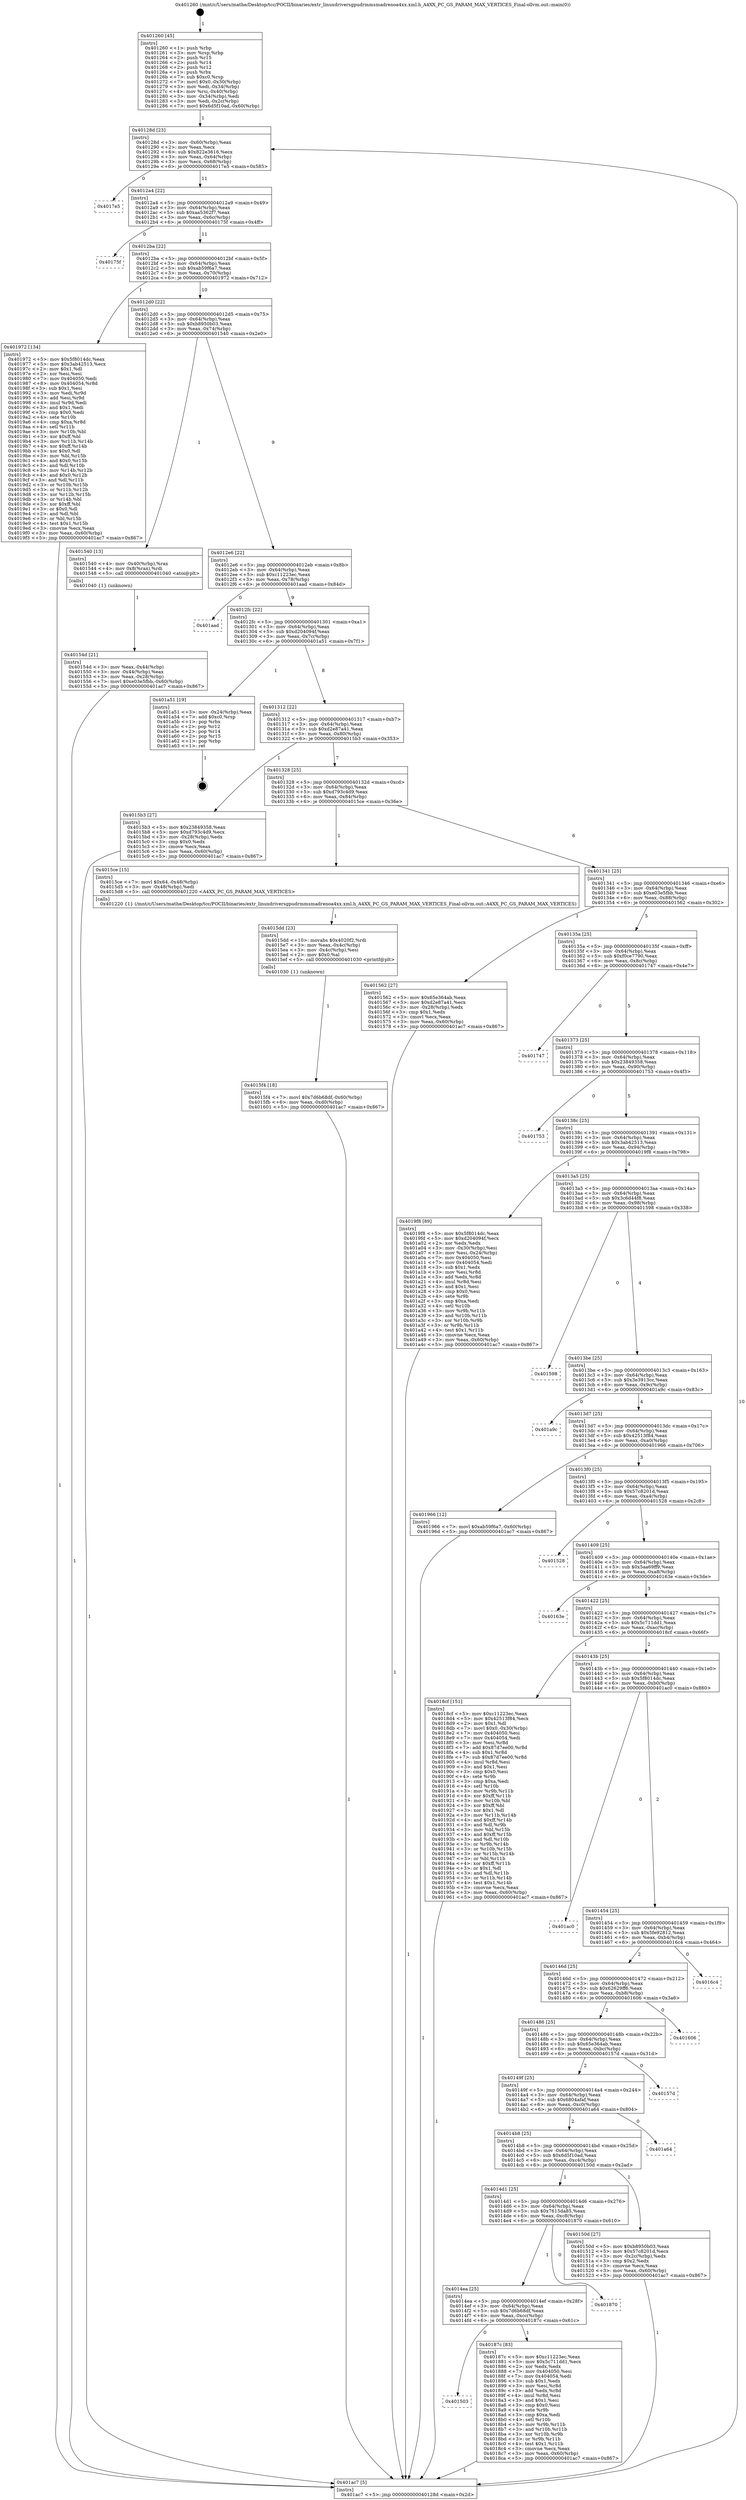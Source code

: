 digraph "0x401260" {
  label = "0x401260 (/mnt/c/Users/mathe/Desktop/tcc/POCII/binaries/extr_linuxdriversgpudrmmsmadrenoa4xx.xml.h_A4XX_PC_GS_PARAM_MAX_VERTICES_Final-ollvm.out::main(0))"
  labelloc = "t"
  node[shape=record]

  Entry [label="",width=0.3,height=0.3,shape=circle,fillcolor=black,style=filled]
  "0x40128d" [label="{
     0x40128d [23]\l
     | [instrs]\l
     &nbsp;&nbsp;0x40128d \<+3\>: mov -0x60(%rbp),%eax\l
     &nbsp;&nbsp;0x401290 \<+2\>: mov %eax,%ecx\l
     &nbsp;&nbsp;0x401292 \<+6\>: sub $0x822e3616,%ecx\l
     &nbsp;&nbsp;0x401298 \<+3\>: mov %eax,-0x64(%rbp)\l
     &nbsp;&nbsp;0x40129b \<+3\>: mov %ecx,-0x68(%rbp)\l
     &nbsp;&nbsp;0x40129e \<+6\>: je 00000000004017e5 \<main+0x585\>\l
  }"]
  "0x4017e5" [label="{
     0x4017e5\l
  }", style=dashed]
  "0x4012a4" [label="{
     0x4012a4 [22]\l
     | [instrs]\l
     &nbsp;&nbsp;0x4012a4 \<+5\>: jmp 00000000004012a9 \<main+0x49\>\l
     &nbsp;&nbsp;0x4012a9 \<+3\>: mov -0x64(%rbp),%eax\l
     &nbsp;&nbsp;0x4012ac \<+5\>: sub $0xaa5362f7,%eax\l
     &nbsp;&nbsp;0x4012b1 \<+3\>: mov %eax,-0x6c(%rbp)\l
     &nbsp;&nbsp;0x4012b4 \<+6\>: je 000000000040175f \<main+0x4ff\>\l
  }"]
  Exit [label="",width=0.3,height=0.3,shape=circle,fillcolor=black,style=filled,peripheries=2]
  "0x40175f" [label="{
     0x40175f\l
  }", style=dashed]
  "0x4012ba" [label="{
     0x4012ba [22]\l
     | [instrs]\l
     &nbsp;&nbsp;0x4012ba \<+5\>: jmp 00000000004012bf \<main+0x5f\>\l
     &nbsp;&nbsp;0x4012bf \<+3\>: mov -0x64(%rbp),%eax\l
     &nbsp;&nbsp;0x4012c2 \<+5\>: sub $0xab59f6a7,%eax\l
     &nbsp;&nbsp;0x4012c7 \<+3\>: mov %eax,-0x70(%rbp)\l
     &nbsp;&nbsp;0x4012ca \<+6\>: je 0000000000401972 \<main+0x712\>\l
  }"]
  "0x401503" [label="{
     0x401503\l
  }", style=dashed]
  "0x401972" [label="{
     0x401972 [134]\l
     | [instrs]\l
     &nbsp;&nbsp;0x401972 \<+5\>: mov $0x5f8014dc,%eax\l
     &nbsp;&nbsp;0x401977 \<+5\>: mov $0x3ab42513,%ecx\l
     &nbsp;&nbsp;0x40197c \<+2\>: mov $0x1,%dl\l
     &nbsp;&nbsp;0x40197e \<+2\>: xor %esi,%esi\l
     &nbsp;&nbsp;0x401980 \<+7\>: mov 0x404050,%edi\l
     &nbsp;&nbsp;0x401987 \<+8\>: mov 0x404054,%r8d\l
     &nbsp;&nbsp;0x40198f \<+3\>: sub $0x1,%esi\l
     &nbsp;&nbsp;0x401992 \<+3\>: mov %edi,%r9d\l
     &nbsp;&nbsp;0x401995 \<+3\>: add %esi,%r9d\l
     &nbsp;&nbsp;0x401998 \<+4\>: imul %r9d,%edi\l
     &nbsp;&nbsp;0x40199c \<+3\>: and $0x1,%edi\l
     &nbsp;&nbsp;0x40199f \<+3\>: cmp $0x0,%edi\l
     &nbsp;&nbsp;0x4019a2 \<+4\>: sete %r10b\l
     &nbsp;&nbsp;0x4019a6 \<+4\>: cmp $0xa,%r8d\l
     &nbsp;&nbsp;0x4019aa \<+4\>: setl %r11b\l
     &nbsp;&nbsp;0x4019ae \<+3\>: mov %r10b,%bl\l
     &nbsp;&nbsp;0x4019b1 \<+3\>: xor $0xff,%bl\l
     &nbsp;&nbsp;0x4019b4 \<+3\>: mov %r11b,%r14b\l
     &nbsp;&nbsp;0x4019b7 \<+4\>: xor $0xff,%r14b\l
     &nbsp;&nbsp;0x4019bb \<+3\>: xor $0x0,%dl\l
     &nbsp;&nbsp;0x4019be \<+3\>: mov %bl,%r15b\l
     &nbsp;&nbsp;0x4019c1 \<+4\>: and $0x0,%r15b\l
     &nbsp;&nbsp;0x4019c5 \<+3\>: and %dl,%r10b\l
     &nbsp;&nbsp;0x4019c8 \<+3\>: mov %r14b,%r12b\l
     &nbsp;&nbsp;0x4019cb \<+4\>: and $0x0,%r12b\l
     &nbsp;&nbsp;0x4019cf \<+3\>: and %dl,%r11b\l
     &nbsp;&nbsp;0x4019d2 \<+3\>: or %r10b,%r15b\l
     &nbsp;&nbsp;0x4019d5 \<+3\>: or %r11b,%r12b\l
     &nbsp;&nbsp;0x4019d8 \<+3\>: xor %r12b,%r15b\l
     &nbsp;&nbsp;0x4019db \<+3\>: or %r14b,%bl\l
     &nbsp;&nbsp;0x4019de \<+3\>: xor $0xff,%bl\l
     &nbsp;&nbsp;0x4019e1 \<+3\>: or $0x0,%dl\l
     &nbsp;&nbsp;0x4019e4 \<+2\>: and %dl,%bl\l
     &nbsp;&nbsp;0x4019e6 \<+3\>: or %bl,%r15b\l
     &nbsp;&nbsp;0x4019e9 \<+4\>: test $0x1,%r15b\l
     &nbsp;&nbsp;0x4019ed \<+3\>: cmovne %ecx,%eax\l
     &nbsp;&nbsp;0x4019f0 \<+3\>: mov %eax,-0x60(%rbp)\l
     &nbsp;&nbsp;0x4019f3 \<+5\>: jmp 0000000000401ac7 \<main+0x867\>\l
  }"]
  "0x4012d0" [label="{
     0x4012d0 [22]\l
     | [instrs]\l
     &nbsp;&nbsp;0x4012d0 \<+5\>: jmp 00000000004012d5 \<main+0x75\>\l
     &nbsp;&nbsp;0x4012d5 \<+3\>: mov -0x64(%rbp),%eax\l
     &nbsp;&nbsp;0x4012d8 \<+5\>: sub $0xb8950b03,%eax\l
     &nbsp;&nbsp;0x4012dd \<+3\>: mov %eax,-0x74(%rbp)\l
     &nbsp;&nbsp;0x4012e0 \<+6\>: je 0000000000401540 \<main+0x2e0\>\l
  }"]
  "0x40187c" [label="{
     0x40187c [83]\l
     | [instrs]\l
     &nbsp;&nbsp;0x40187c \<+5\>: mov $0xc11223ec,%eax\l
     &nbsp;&nbsp;0x401881 \<+5\>: mov $0x5c711dd1,%ecx\l
     &nbsp;&nbsp;0x401886 \<+2\>: xor %edx,%edx\l
     &nbsp;&nbsp;0x401888 \<+7\>: mov 0x404050,%esi\l
     &nbsp;&nbsp;0x40188f \<+7\>: mov 0x404054,%edi\l
     &nbsp;&nbsp;0x401896 \<+3\>: sub $0x1,%edx\l
     &nbsp;&nbsp;0x401899 \<+3\>: mov %esi,%r8d\l
     &nbsp;&nbsp;0x40189c \<+3\>: add %edx,%r8d\l
     &nbsp;&nbsp;0x40189f \<+4\>: imul %r8d,%esi\l
     &nbsp;&nbsp;0x4018a3 \<+3\>: and $0x1,%esi\l
     &nbsp;&nbsp;0x4018a6 \<+3\>: cmp $0x0,%esi\l
     &nbsp;&nbsp;0x4018a9 \<+4\>: sete %r9b\l
     &nbsp;&nbsp;0x4018ad \<+3\>: cmp $0xa,%edi\l
     &nbsp;&nbsp;0x4018b0 \<+4\>: setl %r10b\l
     &nbsp;&nbsp;0x4018b4 \<+3\>: mov %r9b,%r11b\l
     &nbsp;&nbsp;0x4018b7 \<+3\>: and %r10b,%r11b\l
     &nbsp;&nbsp;0x4018ba \<+3\>: xor %r10b,%r9b\l
     &nbsp;&nbsp;0x4018bd \<+3\>: or %r9b,%r11b\l
     &nbsp;&nbsp;0x4018c0 \<+4\>: test $0x1,%r11b\l
     &nbsp;&nbsp;0x4018c4 \<+3\>: cmovne %ecx,%eax\l
     &nbsp;&nbsp;0x4018c7 \<+3\>: mov %eax,-0x60(%rbp)\l
     &nbsp;&nbsp;0x4018ca \<+5\>: jmp 0000000000401ac7 \<main+0x867\>\l
  }"]
  "0x401540" [label="{
     0x401540 [13]\l
     | [instrs]\l
     &nbsp;&nbsp;0x401540 \<+4\>: mov -0x40(%rbp),%rax\l
     &nbsp;&nbsp;0x401544 \<+4\>: mov 0x8(%rax),%rdi\l
     &nbsp;&nbsp;0x401548 \<+5\>: call 0000000000401040 \<atoi@plt\>\l
     | [calls]\l
     &nbsp;&nbsp;0x401040 \{1\} (unknown)\l
  }"]
  "0x4012e6" [label="{
     0x4012e6 [22]\l
     | [instrs]\l
     &nbsp;&nbsp;0x4012e6 \<+5\>: jmp 00000000004012eb \<main+0x8b\>\l
     &nbsp;&nbsp;0x4012eb \<+3\>: mov -0x64(%rbp),%eax\l
     &nbsp;&nbsp;0x4012ee \<+5\>: sub $0xc11223ec,%eax\l
     &nbsp;&nbsp;0x4012f3 \<+3\>: mov %eax,-0x78(%rbp)\l
     &nbsp;&nbsp;0x4012f6 \<+6\>: je 0000000000401aad \<main+0x84d\>\l
  }"]
  "0x4014ea" [label="{
     0x4014ea [25]\l
     | [instrs]\l
     &nbsp;&nbsp;0x4014ea \<+5\>: jmp 00000000004014ef \<main+0x28f\>\l
     &nbsp;&nbsp;0x4014ef \<+3\>: mov -0x64(%rbp),%eax\l
     &nbsp;&nbsp;0x4014f2 \<+5\>: sub $0x7d6b68df,%eax\l
     &nbsp;&nbsp;0x4014f7 \<+6\>: mov %eax,-0xcc(%rbp)\l
     &nbsp;&nbsp;0x4014fd \<+6\>: je 000000000040187c \<main+0x61c\>\l
  }"]
  "0x401aad" [label="{
     0x401aad\l
  }", style=dashed]
  "0x4012fc" [label="{
     0x4012fc [22]\l
     | [instrs]\l
     &nbsp;&nbsp;0x4012fc \<+5\>: jmp 0000000000401301 \<main+0xa1\>\l
     &nbsp;&nbsp;0x401301 \<+3\>: mov -0x64(%rbp),%eax\l
     &nbsp;&nbsp;0x401304 \<+5\>: sub $0xd204094f,%eax\l
     &nbsp;&nbsp;0x401309 \<+3\>: mov %eax,-0x7c(%rbp)\l
     &nbsp;&nbsp;0x40130c \<+6\>: je 0000000000401a51 \<main+0x7f1\>\l
  }"]
  "0x401870" [label="{
     0x401870\l
  }", style=dashed]
  "0x401a51" [label="{
     0x401a51 [19]\l
     | [instrs]\l
     &nbsp;&nbsp;0x401a51 \<+3\>: mov -0x24(%rbp),%eax\l
     &nbsp;&nbsp;0x401a54 \<+7\>: add $0xc0,%rsp\l
     &nbsp;&nbsp;0x401a5b \<+1\>: pop %rbx\l
     &nbsp;&nbsp;0x401a5c \<+2\>: pop %r12\l
     &nbsp;&nbsp;0x401a5e \<+2\>: pop %r14\l
     &nbsp;&nbsp;0x401a60 \<+2\>: pop %r15\l
     &nbsp;&nbsp;0x401a62 \<+1\>: pop %rbp\l
     &nbsp;&nbsp;0x401a63 \<+1\>: ret\l
  }"]
  "0x401312" [label="{
     0x401312 [22]\l
     | [instrs]\l
     &nbsp;&nbsp;0x401312 \<+5\>: jmp 0000000000401317 \<main+0xb7\>\l
     &nbsp;&nbsp;0x401317 \<+3\>: mov -0x64(%rbp),%eax\l
     &nbsp;&nbsp;0x40131a \<+5\>: sub $0xd2e87a41,%eax\l
     &nbsp;&nbsp;0x40131f \<+3\>: mov %eax,-0x80(%rbp)\l
     &nbsp;&nbsp;0x401322 \<+6\>: je 00000000004015b3 \<main+0x353\>\l
  }"]
  "0x4015f4" [label="{
     0x4015f4 [18]\l
     | [instrs]\l
     &nbsp;&nbsp;0x4015f4 \<+7\>: movl $0x7d6b68df,-0x60(%rbp)\l
     &nbsp;&nbsp;0x4015fb \<+6\>: mov %eax,-0xd0(%rbp)\l
     &nbsp;&nbsp;0x401601 \<+5\>: jmp 0000000000401ac7 \<main+0x867\>\l
  }"]
  "0x4015b3" [label="{
     0x4015b3 [27]\l
     | [instrs]\l
     &nbsp;&nbsp;0x4015b3 \<+5\>: mov $0x23849358,%eax\l
     &nbsp;&nbsp;0x4015b8 \<+5\>: mov $0xd793c4d9,%ecx\l
     &nbsp;&nbsp;0x4015bd \<+3\>: mov -0x28(%rbp),%edx\l
     &nbsp;&nbsp;0x4015c0 \<+3\>: cmp $0x0,%edx\l
     &nbsp;&nbsp;0x4015c3 \<+3\>: cmove %ecx,%eax\l
     &nbsp;&nbsp;0x4015c6 \<+3\>: mov %eax,-0x60(%rbp)\l
     &nbsp;&nbsp;0x4015c9 \<+5\>: jmp 0000000000401ac7 \<main+0x867\>\l
  }"]
  "0x401328" [label="{
     0x401328 [25]\l
     | [instrs]\l
     &nbsp;&nbsp;0x401328 \<+5\>: jmp 000000000040132d \<main+0xcd\>\l
     &nbsp;&nbsp;0x40132d \<+3\>: mov -0x64(%rbp),%eax\l
     &nbsp;&nbsp;0x401330 \<+5\>: sub $0xd793c4d9,%eax\l
     &nbsp;&nbsp;0x401335 \<+6\>: mov %eax,-0x84(%rbp)\l
     &nbsp;&nbsp;0x40133b \<+6\>: je 00000000004015ce \<main+0x36e\>\l
  }"]
  "0x4015dd" [label="{
     0x4015dd [23]\l
     | [instrs]\l
     &nbsp;&nbsp;0x4015dd \<+10\>: movabs $0x4020f2,%rdi\l
     &nbsp;&nbsp;0x4015e7 \<+3\>: mov %eax,-0x4c(%rbp)\l
     &nbsp;&nbsp;0x4015ea \<+3\>: mov -0x4c(%rbp),%esi\l
     &nbsp;&nbsp;0x4015ed \<+2\>: mov $0x0,%al\l
     &nbsp;&nbsp;0x4015ef \<+5\>: call 0000000000401030 \<printf@plt\>\l
     | [calls]\l
     &nbsp;&nbsp;0x401030 \{1\} (unknown)\l
  }"]
  "0x4015ce" [label="{
     0x4015ce [15]\l
     | [instrs]\l
     &nbsp;&nbsp;0x4015ce \<+7\>: movl $0x64,-0x48(%rbp)\l
     &nbsp;&nbsp;0x4015d5 \<+3\>: mov -0x48(%rbp),%edi\l
     &nbsp;&nbsp;0x4015d8 \<+5\>: call 0000000000401220 \<A4XX_PC_GS_PARAM_MAX_VERTICES\>\l
     | [calls]\l
     &nbsp;&nbsp;0x401220 \{1\} (/mnt/c/Users/mathe/Desktop/tcc/POCII/binaries/extr_linuxdriversgpudrmmsmadrenoa4xx.xml.h_A4XX_PC_GS_PARAM_MAX_VERTICES_Final-ollvm.out::A4XX_PC_GS_PARAM_MAX_VERTICES)\l
  }"]
  "0x401341" [label="{
     0x401341 [25]\l
     | [instrs]\l
     &nbsp;&nbsp;0x401341 \<+5\>: jmp 0000000000401346 \<main+0xe6\>\l
     &nbsp;&nbsp;0x401346 \<+3\>: mov -0x64(%rbp),%eax\l
     &nbsp;&nbsp;0x401349 \<+5\>: sub $0xe03e5fbb,%eax\l
     &nbsp;&nbsp;0x40134e \<+6\>: mov %eax,-0x88(%rbp)\l
     &nbsp;&nbsp;0x401354 \<+6\>: je 0000000000401562 \<main+0x302\>\l
  }"]
  "0x40154d" [label="{
     0x40154d [21]\l
     | [instrs]\l
     &nbsp;&nbsp;0x40154d \<+3\>: mov %eax,-0x44(%rbp)\l
     &nbsp;&nbsp;0x401550 \<+3\>: mov -0x44(%rbp),%eax\l
     &nbsp;&nbsp;0x401553 \<+3\>: mov %eax,-0x28(%rbp)\l
     &nbsp;&nbsp;0x401556 \<+7\>: movl $0xe03e5fbb,-0x60(%rbp)\l
     &nbsp;&nbsp;0x40155d \<+5\>: jmp 0000000000401ac7 \<main+0x867\>\l
  }"]
  "0x401562" [label="{
     0x401562 [27]\l
     | [instrs]\l
     &nbsp;&nbsp;0x401562 \<+5\>: mov $0x65e364ab,%eax\l
     &nbsp;&nbsp;0x401567 \<+5\>: mov $0xd2e87a41,%ecx\l
     &nbsp;&nbsp;0x40156c \<+3\>: mov -0x28(%rbp),%edx\l
     &nbsp;&nbsp;0x40156f \<+3\>: cmp $0x1,%edx\l
     &nbsp;&nbsp;0x401572 \<+3\>: cmovl %ecx,%eax\l
     &nbsp;&nbsp;0x401575 \<+3\>: mov %eax,-0x60(%rbp)\l
     &nbsp;&nbsp;0x401578 \<+5\>: jmp 0000000000401ac7 \<main+0x867\>\l
  }"]
  "0x40135a" [label="{
     0x40135a [25]\l
     | [instrs]\l
     &nbsp;&nbsp;0x40135a \<+5\>: jmp 000000000040135f \<main+0xff\>\l
     &nbsp;&nbsp;0x40135f \<+3\>: mov -0x64(%rbp),%eax\l
     &nbsp;&nbsp;0x401362 \<+5\>: sub $0xf0ce7790,%eax\l
     &nbsp;&nbsp;0x401367 \<+6\>: mov %eax,-0x8c(%rbp)\l
     &nbsp;&nbsp;0x40136d \<+6\>: je 0000000000401747 \<main+0x4e7\>\l
  }"]
  "0x401260" [label="{
     0x401260 [45]\l
     | [instrs]\l
     &nbsp;&nbsp;0x401260 \<+1\>: push %rbp\l
     &nbsp;&nbsp;0x401261 \<+3\>: mov %rsp,%rbp\l
     &nbsp;&nbsp;0x401264 \<+2\>: push %r15\l
     &nbsp;&nbsp;0x401266 \<+2\>: push %r14\l
     &nbsp;&nbsp;0x401268 \<+2\>: push %r12\l
     &nbsp;&nbsp;0x40126a \<+1\>: push %rbx\l
     &nbsp;&nbsp;0x40126b \<+7\>: sub $0xc0,%rsp\l
     &nbsp;&nbsp;0x401272 \<+7\>: movl $0x0,-0x30(%rbp)\l
     &nbsp;&nbsp;0x401279 \<+3\>: mov %edi,-0x34(%rbp)\l
     &nbsp;&nbsp;0x40127c \<+4\>: mov %rsi,-0x40(%rbp)\l
     &nbsp;&nbsp;0x401280 \<+3\>: mov -0x34(%rbp),%edi\l
     &nbsp;&nbsp;0x401283 \<+3\>: mov %edi,-0x2c(%rbp)\l
     &nbsp;&nbsp;0x401286 \<+7\>: movl $0x6d5f10ad,-0x60(%rbp)\l
  }"]
  "0x401747" [label="{
     0x401747\l
  }", style=dashed]
  "0x401373" [label="{
     0x401373 [25]\l
     | [instrs]\l
     &nbsp;&nbsp;0x401373 \<+5\>: jmp 0000000000401378 \<main+0x118\>\l
     &nbsp;&nbsp;0x401378 \<+3\>: mov -0x64(%rbp),%eax\l
     &nbsp;&nbsp;0x40137b \<+5\>: sub $0x23849358,%eax\l
     &nbsp;&nbsp;0x401380 \<+6\>: mov %eax,-0x90(%rbp)\l
     &nbsp;&nbsp;0x401386 \<+6\>: je 0000000000401753 \<main+0x4f3\>\l
  }"]
  "0x401ac7" [label="{
     0x401ac7 [5]\l
     | [instrs]\l
     &nbsp;&nbsp;0x401ac7 \<+5\>: jmp 000000000040128d \<main+0x2d\>\l
  }"]
  "0x401753" [label="{
     0x401753\l
  }", style=dashed]
  "0x40138c" [label="{
     0x40138c [25]\l
     | [instrs]\l
     &nbsp;&nbsp;0x40138c \<+5\>: jmp 0000000000401391 \<main+0x131\>\l
     &nbsp;&nbsp;0x401391 \<+3\>: mov -0x64(%rbp),%eax\l
     &nbsp;&nbsp;0x401394 \<+5\>: sub $0x3ab42513,%eax\l
     &nbsp;&nbsp;0x401399 \<+6\>: mov %eax,-0x94(%rbp)\l
     &nbsp;&nbsp;0x40139f \<+6\>: je 00000000004019f8 \<main+0x798\>\l
  }"]
  "0x4014d1" [label="{
     0x4014d1 [25]\l
     | [instrs]\l
     &nbsp;&nbsp;0x4014d1 \<+5\>: jmp 00000000004014d6 \<main+0x276\>\l
     &nbsp;&nbsp;0x4014d6 \<+3\>: mov -0x64(%rbp),%eax\l
     &nbsp;&nbsp;0x4014d9 \<+5\>: sub $0x7615da85,%eax\l
     &nbsp;&nbsp;0x4014de \<+6\>: mov %eax,-0xc8(%rbp)\l
     &nbsp;&nbsp;0x4014e4 \<+6\>: je 0000000000401870 \<main+0x610\>\l
  }"]
  "0x4019f8" [label="{
     0x4019f8 [89]\l
     | [instrs]\l
     &nbsp;&nbsp;0x4019f8 \<+5\>: mov $0x5f8014dc,%eax\l
     &nbsp;&nbsp;0x4019fd \<+5\>: mov $0xd204094f,%ecx\l
     &nbsp;&nbsp;0x401a02 \<+2\>: xor %edx,%edx\l
     &nbsp;&nbsp;0x401a04 \<+3\>: mov -0x30(%rbp),%esi\l
     &nbsp;&nbsp;0x401a07 \<+3\>: mov %esi,-0x24(%rbp)\l
     &nbsp;&nbsp;0x401a0a \<+7\>: mov 0x404050,%esi\l
     &nbsp;&nbsp;0x401a11 \<+7\>: mov 0x404054,%edi\l
     &nbsp;&nbsp;0x401a18 \<+3\>: sub $0x1,%edx\l
     &nbsp;&nbsp;0x401a1b \<+3\>: mov %esi,%r8d\l
     &nbsp;&nbsp;0x401a1e \<+3\>: add %edx,%r8d\l
     &nbsp;&nbsp;0x401a21 \<+4\>: imul %r8d,%esi\l
     &nbsp;&nbsp;0x401a25 \<+3\>: and $0x1,%esi\l
     &nbsp;&nbsp;0x401a28 \<+3\>: cmp $0x0,%esi\l
     &nbsp;&nbsp;0x401a2b \<+4\>: sete %r9b\l
     &nbsp;&nbsp;0x401a2f \<+3\>: cmp $0xa,%edi\l
     &nbsp;&nbsp;0x401a32 \<+4\>: setl %r10b\l
     &nbsp;&nbsp;0x401a36 \<+3\>: mov %r9b,%r11b\l
     &nbsp;&nbsp;0x401a39 \<+3\>: and %r10b,%r11b\l
     &nbsp;&nbsp;0x401a3c \<+3\>: xor %r10b,%r9b\l
     &nbsp;&nbsp;0x401a3f \<+3\>: or %r9b,%r11b\l
     &nbsp;&nbsp;0x401a42 \<+4\>: test $0x1,%r11b\l
     &nbsp;&nbsp;0x401a46 \<+3\>: cmovne %ecx,%eax\l
     &nbsp;&nbsp;0x401a49 \<+3\>: mov %eax,-0x60(%rbp)\l
     &nbsp;&nbsp;0x401a4c \<+5\>: jmp 0000000000401ac7 \<main+0x867\>\l
  }"]
  "0x4013a5" [label="{
     0x4013a5 [25]\l
     | [instrs]\l
     &nbsp;&nbsp;0x4013a5 \<+5\>: jmp 00000000004013aa \<main+0x14a\>\l
     &nbsp;&nbsp;0x4013aa \<+3\>: mov -0x64(%rbp),%eax\l
     &nbsp;&nbsp;0x4013ad \<+5\>: sub $0x3c6d44f8,%eax\l
     &nbsp;&nbsp;0x4013b2 \<+6\>: mov %eax,-0x98(%rbp)\l
     &nbsp;&nbsp;0x4013b8 \<+6\>: je 0000000000401598 \<main+0x338\>\l
  }"]
  "0x40150d" [label="{
     0x40150d [27]\l
     | [instrs]\l
     &nbsp;&nbsp;0x40150d \<+5\>: mov $0xb8950b03,%eax\l
     &nbsp;&nbsp;0x401512 \<+5\>: mov $0x57c8201d,%ecx\l
     &nbsp;&nbsp;0x401517 \<+3\>: mov -0x2c(%rbp),%edx\l
     &nbsp;&nbsp;0x40151a \<+3\>: cmp $0x2,%edx\l
     &nbsp;&nbsp;0x40151d \<+3\>: cmovne %ecx,%eax\l
     &nbsp;&nbsp;0x401520 \<+3\>: mov %eax,-0x60(%rbp)\l
     &nbsp;&nbsp;0x401523 \<+5\>: jmp 0000000000401ac7 \<main+0x867\>\l
  }"]
  "0x401598" [label="{
     0x401598\l
  }", style=dashed]
  "0x4013be" [label="{
     0x4013be [25]\l
     | [instrs]\l
     &nbsp;&nbsp;0x4013be \<+5\>: jmp 00000000004013c3 \<main+0x163\>\l
     &nbsp;&nbsp;0x4013c3 \<+3\>: mov -0x64(%rbp),%eax\l
     &nbsp;&nbsp;0x4013c6 \<+5\>: sub $0x3e3913cc,%eax\l
     &nbsp;&nbsp;0x4013cb \<+6\>: mov %eax,-0x9c(%rbp)\l
     &nbsp;&nbsp;0x4013d1 \<+6\>: je 0000000000401a9c \<main+0x83c\>\l
  }"]
  "0x4014b8" [label="{
     0x4014b8 [25]\l
     | [instrs]\l
     &nbsp;&nbsp;0x4014b8 \<+5\>: jmp 00000000004014bd \<main+0x25d\>\l
     &nbsp;&nbsp;0x4014bd \<+3\>: mov -0x64(%rbp),%eax\l
     &nbsp;&nbsp;0x4014c0 \<+5\>: sub $0x6d5f10ad,%eax\l
     &nbsp;&nbsp;0x4014c5 \<+6\>: mov %eax,-0xc4(%rbp)\l
     &nbsp;&nbsp;0x4014cb \<+6\>: je 000000000040150d \<main+0x2ad\>\l
  }"]
  "0x401a9c" [label="{
     0x401a9c\l
  }", style=dashed]
  "0x4013d7" [label="{
     0x4013d7 [25]\l
     | [instrs]\l
     &nbsp;&nbsp;0x4013d7 \<+5\>: jmp 00000000004013dc \<main+0x17c\>\l
     &nbsp;&nbsp;0x4013dc \<+3\>: mov -0x64(%rbp),%eax\l
     &nbsp;&nbsp;0x4013df \<+5\>: sub $0x42513f84,%eax\l
     &nbsp;&nbsp;0x4013e4 \<+6\>: mov %eax,-0xa0(%rbp)\l
     &nbsp;&nbsp;0x4013ea \<+6\>: je 0000000000401966 \<main+0x706\>\l
  }"]
  "0x401a64" [label="{
     0x401a64\l
  }", style=dashed]
  "0x401966" [label="{
     0x401966 [12]\l
     | [instrs]\l
     &nbsp;&nbsp;0x401966 \<+7\>: movl $0xab59f6a7,-0x60(%rbp)\l
     &nbsp;&nbsp;0x40196d \<+5\>: jmp 0000000000401ac7 \<main+0x867\>\l
  }"]
  "0x4013f0" [label="{
     0x4013f0 [25]\l
     | [instrs]\l
     &nbsp;&nbsp;0x4013f0 \<+5\>: jmp 00000000004013f5 \<main+0x195\>\l
     &nbsp;&nbsp;0x4013f5 \<+3\>: mov -0x64(%rbp),%eax\l
     &nbsp;&nbsp;0x4013f8 \<+5\>: sub $0x57c8201d,%eax\l
     &nbsp;&nbsp;0x4013fd \<+6\>: mov %eax,-0xa4(%rbp)\l
     &nbsp;&nbsp;0x401403 \<+6\>: je 0000000000401528 \<main+0x2c8\>\l
  }"]
  "0x40149f" [label="{
     0x40149f [25]\l
     | [instrs]\l
     &nbsp;&nbsp;0x40149f \<+5\>: jmp 00000000004014a4 \<main+0x244\>\l
     &nbsp;&nbsp;0x4014a4 \<+3\>: mov -0x64(%rbp),%eax\l
     &nbsp;&nbsp;0x4014a7 \<+5\>: sub $0x6804afaf,%eax\l
     &nbsp;&nbsp;0x4014ac \<+6\>: mov %eax,-0xc0(%rbp)\l
     &nbsp;&nbsp;0x4014b2 \<+6\>: je 0000000000401a64 \<main+0x804\>\l
  }"]
  "0x401528" [label="{
     0x401528\l
  }", style=dashed]
  "0x401409" [label="{
     0x401409 [25]\l
     | [instrs]\l
     &nbsp;&nbsp;0x401409 \<+5\>: jmp 000000000040140e \<main+0x1ae\>\l
     &nbsp;&nbsp;0x40140e \<+3\>: mov -0x64(%rbp),%eax\l
     &nbsp;&nbsp;0x401411 \<+5\>: sub $0x5aa69ff9,%eax\l
     &nbsp;&nbsp;0x401416 \<+6\>: mov %eax,-0xa8(%rbp)\l
     &nbsp;&nbsp;0x40141c \<+6\>: je 000000000040163e \<main+0x3de\>\l
  }"]
  "0x40157d" [label="{
     0x40157d\l
  }", style=dashed]
  "0x40163e" [label="{
     0x40163e\l
  }", style=dashed]
  "0x401422" [label="{
     0x401422 [25]\l
     | [instrs]\l
     &nbsp;&nbsp;0x401422 \<+5\>: jmp 0000000000401427 \<main+0x1c7\>\l
     &nbsp;&nbsp;0x401427 \<+3\>: mov -0x64(%rbp),%eax\l
     &nbsp;&nbsp;0x40142a \<+5\>: sub $0x5c711dd1,%eax\l
     &nbsp;&nbsp;0x40142f \<+6\>: mov %eax,-0xac(%rbp)\l
     &nbsp;&nbsp;0x401435 \<+6\>: je 00000000004018cf \<main+0x66f\>\l
  }"]
  "0x401486" [label="{
     0x401486 [25]\l
     | [instrs]\l
     &nbsp;&nbsp;0x401486 \<+5\>: jmp 000000000040148b \<main+0x22b\>\l
     &nbsp;&nbsp;0x40148b \<+3\>: mov -0x64(%rbp),%eax\l
     &nbsp;&nbsp;0x40148e \<+5\>: sub $0x65e364ab,%eax\l
     &nbsp;&nbsp;0x401493 \<+6\>: mov %eax,-0xbc(%rbp)\l
     &nbsp;&nbsp;0x401499 \<+6\>: je 000000000040157d \<main+0x31d\>\l
  }"]
  "0x4018cf" [label="{
     0x4018cf [151]\l
     | [instrs]\l
     &nbsp;&nbsp;0x4018cf \<+5\>: mov $0xc11223ec,%eax\l
     &nbsp;&nbsp;0x4018d4 \<+5\>: mov $0x42513f84,%ecx\l
     &nbsp;&nbsp;0x4018d9 \<+2\>: mov $0x1,%dl\l
     &nbsp;&nbsp;0x4018db \<+7\>: movl $0x0,-0x30(%rbp)\l
     &nbsp;&nbsp;0x4018e2 \<+7\>: mov 0x404050,%esi\l
     &nbsp;&nbsp;0x4018e9 \<+7\>: mov 0x404054,%edi\l
     &nbsp;&nbsp;0x4018f0 \<+3\>: mov %esi,%r8d\l
     &nbsp;&nbsp;0x4018f3 \<+7\>: add $0x87d7ee00,%r8d\l
     &nbsp;&nbsp;0x4018fa \<+4\>: sub $0x1,%r8d\l
     &nbsp;&nbsp;0x4018fe \<+7\>: sub $0x87d7ee00,%r8d\l
     &nbsp;&nbsp;0x401905 \<+4\>: imul %r8d,%esi\l
     &nbsp;&nbsp;0x401909 \<+3\>: and $0x1,%esi\l
     &nbsp;&nbsp;0x40190c \<+3\>: cmp $0x0,%esi\l
     &nbsp;&nbsp;0x40190f \<+4\>: sete %r9b\l
     &nbsp;&nbsp;0x401913 \<+3\>: cmp $0xa,%edi\l
     &nbsp;&nbsp;0x401916 \<+4\>: setl %r10b\l
     &nbsp;&nbsp;0x40191a \<+3\>: mov %r9b,%r11b\l
     &nbsp;&nbsp;0x40191d \<+4\>: xor $0xff,%r11b\l
     &nbsp;&nbsp;0x401921 \<+3\>: mov %r10b,%bl\l
     &nbsp;&nbsp;0x401924 \<+3\>: xor $0xff,%bl\l
     &nbsp;&nbsp;0x401927 \<+3\>: xor $0x1,%dl\l
     &nbsp;&nbsp;0x40192a \<+3\>: mov %r11b,%r14b\l
     &nbsp;&nbsp;0x40192d \<+4\>: and $0xff,%r14b\l
     &nbsp;&nbsp;0x401931 \<+3\>: and %dl,%r9b\l
     &nbsp;&nbsp;0x401934 \<+3\>: mov %bl,%r15b\l
     &nbsp;&nbsp;0x401937 \<+4\>: and $0xff,%r15b\l
     &nbsp;&nbsp;0x40193b \<+3\>: and %dl,%r10b\l
     &nbsp;&nbsp;0x40193e \<+3\>: or %r9b,%r14b\l
     &nbsp;&nbsp;0x401941 \<+3\>: or %r10b,%r15b\l
     &nbsp;&nbsp;0x401944 \<+3\>: xor %r15b,%r14b\l
     &nbsp;&nbsp;0x401947 \<+3\>: or %bl,%r11b\l
     &nbsp;&nbsp;0x40194a \<+4\>: xor $0xff,%r11b\l
     &nbsp;&nbsp;0x40194e \<+3\>: or $0x1,%dl\l
     &nbsp;&nbsp;0x401951 \<+3\>: and %dl,%r11b\l
     &nbsp;&nbsp;0x401954 \<+3\>: or %r11b,%r14b\l
     &nbsp;&nbsp;0x401957 \<+4\>: test $0x1,%r14b\l
     &nbsp;&nbsp;0x40195b \<+3\>: cmovne %ecx,%eax\l
     &nbsp;&nbsp;0x40195e \<+3\>: mov %eax,-0x60(%rbp)\l
     &nbsp;&nbsp;0x401961 \<+5\>: jmp 0000000000401ac7 \<main+0x867\>\l
  }"]
  "0x40143b" [label="{
     0x40143b [25]\l
     | [instrs]\l
     &nbsp;&nbsp;0x40143b \<+5\>: jmp 0000000000401440 \<main+0x1e0\>\l
     &nbsp;&nbsp;0x401440 \<+3\>: mov -0x64(%rbp),%eax\l
     &nbsp;&nbsp;0x401443 \<+5\>: sub $0x5f8014dc,%eax\l
     &nbsp;&nbsp;0x401448 \<+6\>: mov %eax,-0xb0(%rbp)\l
     &nbsp;&nbsp;0x40144e \<+6\>: je 0000000000401ac0 \<main+0x860\>\l
  }"]
  "0x401606" [label="{
     0x401606\l
  }", style=dashed]
  "0x401ac0" [label="{
     0x401ac0\l
  }", style=dashed]
  "0x401454" [label="{
     0x401454 [25]\l
     | [instrs]\l
     &nbsp;&nbsp;0x401454 \<+5\>: jmp 0000000000401459 \<main+0x1f9\>\l
     &nbsp;&nbsp;0x401459 \<+3\>: mov -0x64(%rbp),%eax\l
     &nbsp;&nbsp;0x40145c \<+5\>: sub $0x5fe92812,%eax\l
     &nbsp;&nbsp;0x401461 \<+6\>: mov %eax,-0xb4(%rbp)\l
     &nbsp;&nbsp;0x401467 \<+6\>: je 00000000004016c4 \<main+0x464\>\l
  }"]
  "0x40146d" [label="{
     0x40146d [25]\l
     | [instrs]\l
     &nbsp;&nbsp;0x40146d \<+5\>: jmp 0000000000401472 \<main+0x212\>\l
     &nbsp;&nbsp;0x401472 \<+3\>: mov -0x64(%rbp),%eax\l
     &nbsp;&nbsp;0x401475 \<+5\>: sub $0x62629ff6,%eax\l
     &nbsp;&nbsp;0x40147a \<+6\>: mov %eax,-0xb8(%rbp)\l
     &nbsp;&nbsp;0x401480 \<+6\>: je 0000000000401606 \<main+0x3a6\>\l
  }"]
  "0x4016c4" [label="{
     0x4016c4\l
  }", style=dashed]
  Entry -> "0x401260" [label=" 1"]
  "0x40128d" -> "0x4017e5" [label=" 0"]
  "0x40128d" -> "0x4012a4" [label=" 11"]
  "0x401a51" -> Exit [label=" 1"]
  "0x4012a4" -> "0x40175f" [label=" 0"]
  "0x4012a4" -> "0x4012ba" [label=" 11"]
  "0x4019f8" -> "0x401ac7" [label=" 1"]
  "0x4012ba" -> "0x401972" [label=" 1"]
  "0x4012ba" -> "0x4012d0" [label=" 10"]
  "0x401972" -> "0x401ac7" [label=" 1"]
  "0x4012d0" -> "0x401540" [label=" 1"]
  "0x4012d0" -> "0x4012e6" [label=" 9"]
  "0x401966" -> "0x401ac7" [label=" 1"]
  "0x4012e6" -> "0x401aad" [label=" 0"]
  "0x4012e6" -> "0x4012fc" [label=" 9"]
  "0x40187c" -> "0x401ac7" [label=" 1"]
  "0x4012fc" -> "0x401a51" [label=" 1"]
  "0x4012fc" -> "0x401312" [label=" 8"]
  "0x4014ea" -> "0x401503" [label=" 0"]
  "0x401312" -> "0x4015b3" [label=" 1"]
  "0x401312" -> "0x401328" [label=" 7"]
  "0x4018cf" -> "0x401ac7" [label=" 1"]
  "0x401328" -> "0x4015ce" [label=" 1"]
  "0x401328" -> "0x401341" [label=" 6"]
  "0x4014d1" -> "0x4014ea" [label=" 1"]
  "0x401341" -> "0x401562" [label=" 1"]
  "0x401341" -> "0x40135a" [label=" 5"]
  "0x4014d1" -> "0x401870" [label=" 0"]
  "0x40135a" -> "0x401747" [label=" 0"]
  "0x40135a" -> "0x401373" [label=" 5"]
  "0x4014ea" -> "0x40187c" [label=" 1"]
  "0x401373" -> "0x401753" [label=" 0"]
  "0x401373" -> "0x40138c" [label=" 5"]
  "0x4015f4" -> "0x401ac7" [label=" 1"]
  "0x40138c" -> "0x4019f8" [label=" 1"]
  "0x40138c" -> "0x4013a5" [label=" 4"]
  "0x4015dd" -> "0x4015f4" [label=" 1"]
  "0x4013a5" -> "0x401598" [label=" 0"]
  "0x4013a5" -> "0x4013be" [label=" 4"]
  "0x4015ce" -> "0x4015dd" [label=" 1"]
  "0x4013be" -> "0x401a9c" [label=" 0"]
  "0x4013be" -> "0x4013d7" [label=" 4"]
  "0x401562" -> "0x401ac7" [label=" 1"]
  "0x4013d7" -> "0x401966" [label=" 1"]
  "0x4013d7" -> "0x4013f0" [label=" 3"]
  "0x40154d" -> "0x401ac7" [label=" 1"]
  "0x4013f0" -> "0x401528" [label=" 0"]
  "0x4013f0" -> "0x401409" [label=" 3"]
  "0x401ac7" -> "0x40128d" [label=" 10"]
  "0x401409" -> "0x40163e" [label=" 0"]
  "0x401409" -> "0x401422" [label=" 3"]
  "0x401260" -> "0x40128d" [label=" 1"]
  "0x401422" -> "0x4018cf" [label=" 1"]
  "0x401422" -> "0x40143b" [label=" 2"]
  "0x4014b8" -> "0x4014d1" [label=" 1"]
  "0x40143b" -> "0x401ac0" [label=" 0"]
  "0x40143b" -> "0x401454" [label=" 2"]
  "0x4014b8" -> "0x40150d" [label=" 1"]
  "0x401454" -> "0x4016c4" [label=" 0"]
  "0x401454" -> "0x40146d" [label=" 2"]
  "0x4015b3" -> "0x401ac7" [label=" 1"]
  "0x40146d" -> "0x401606" [label=" 0"]
  "0x40146d" -> "0x401486" [label=" 2"]
  "0x40150d" -> "0x401ac7" [label=" 1"]
  "0x401486" -> "0x40157d" [label=" 0"]
  "0x401486" -> "0x40149f" [label=" 2"]
  "0x401540" -> "0x40154d" [label=" 1"]
  "0x40149f" -> "0x401a64" [label=" 0"]
  "0x40149f" -> "0x4014b8" [label=" 2"]
}

